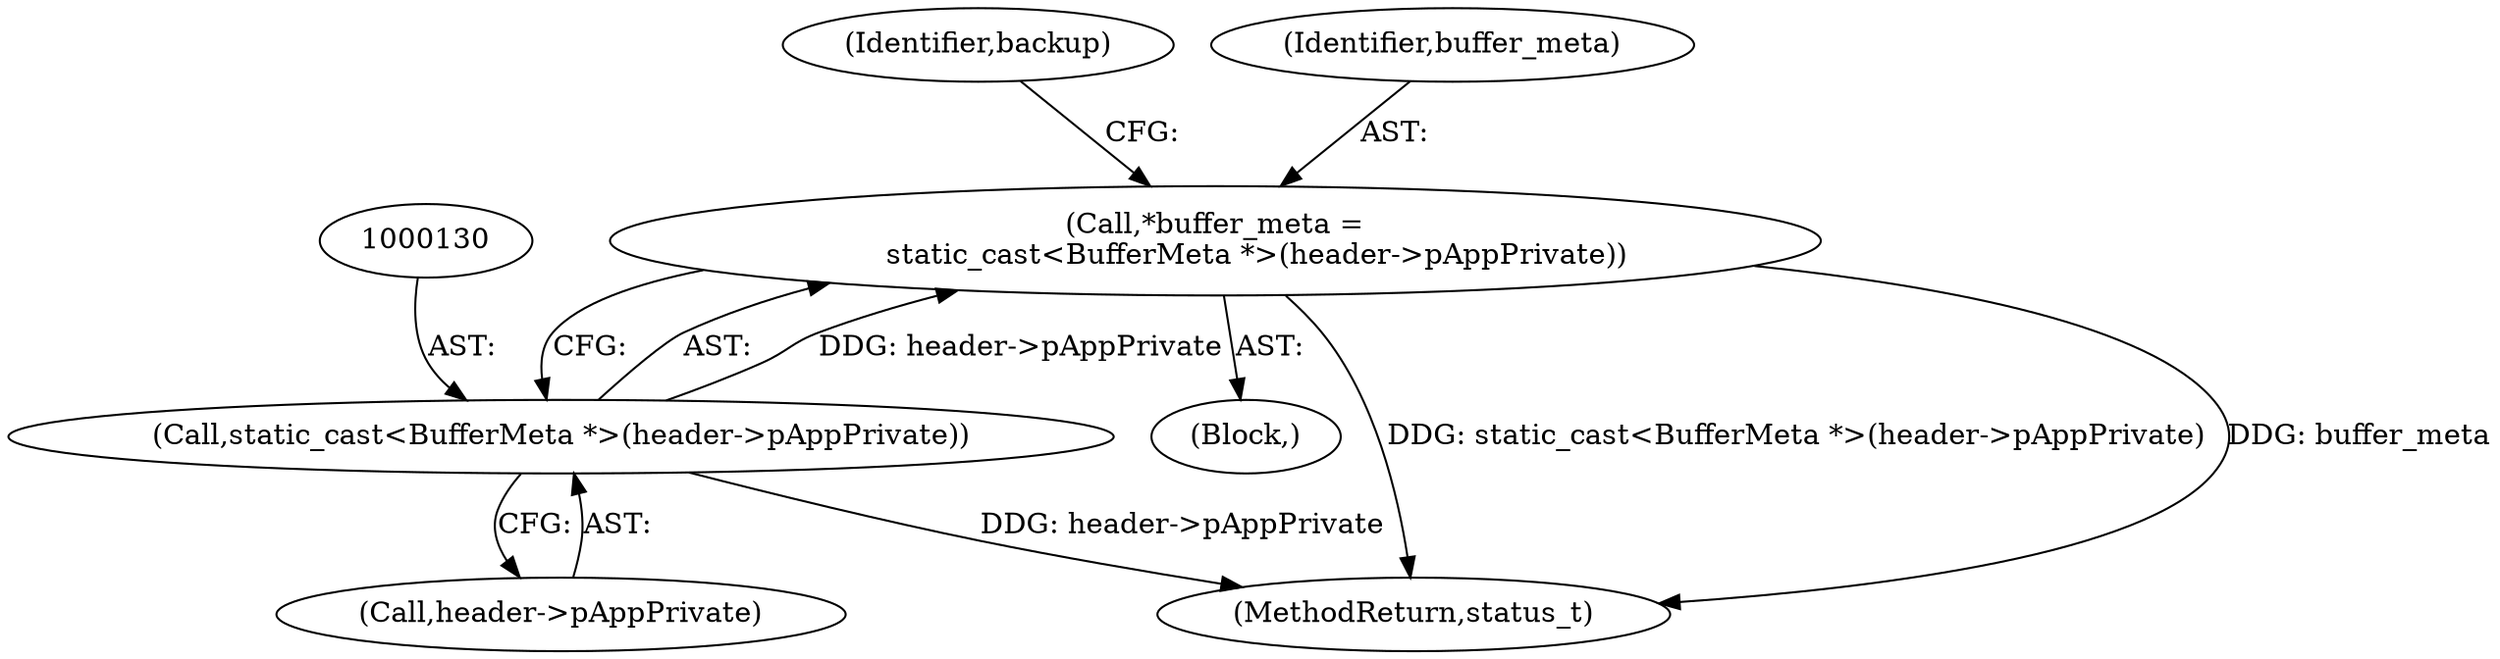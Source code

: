 digraph "0_Android_b351eabb428c7ca85a34513c64601f437923d576_4@pointer" {
"1000127" [label="(Call,*buffer_meta =\n         static_cast<BufferMeta *>(header->pAppPrivate))"];
"1000129" [label="(Call,static_cast<BufferMeta *>(header->pAppPrivate))"];
"1000136" [label="(Identifier,backup)"];
"1000131" [label="(Call,header->pAppPrivate)"];
"1000127" [label="(Call,*buffer_meta =\n         static_cast<BufferMeta *>(header->pAppPrivate))"];
"1000111" [label="(Block,)"];
"1000128" [label="(Identifier,buffer_meta)"];
"1000287" [label="(MethodReturn,status_t)"];
"1000129" [label="(Call,static_cast<BufferMeta *>(header->pAppPrivate))"];
"1000127" -> "1000111"  [label="AST: "];
"1000127" -> "1000129"  [label="CFG: "];
"1000128" -> "1000127"  [label="AST: "];
"1000129" -> "1000127"  [label="AST: "];
"1000136" -> "1000127"  [label="CFG: "];
"1000127" -> "1000287"  [label="DDG: static_cast<BufferMeta *>(header->pAppPrivate)"];
"1000127" -> "1000287"  [label="DDG: buffer_meta"];
"1000129" -> "1000127"  [label="DDG: header->pAppPrivate"];
"1000129" -> "1000131"  [label="CFG: "];
"1000130" -> "1000129"  [label="AST: "];
"1000131" -> "1000129"  [label="AST: "];
"1000129" -> "1000287"  [label="DDG: header->pAppPrivate"];
}
